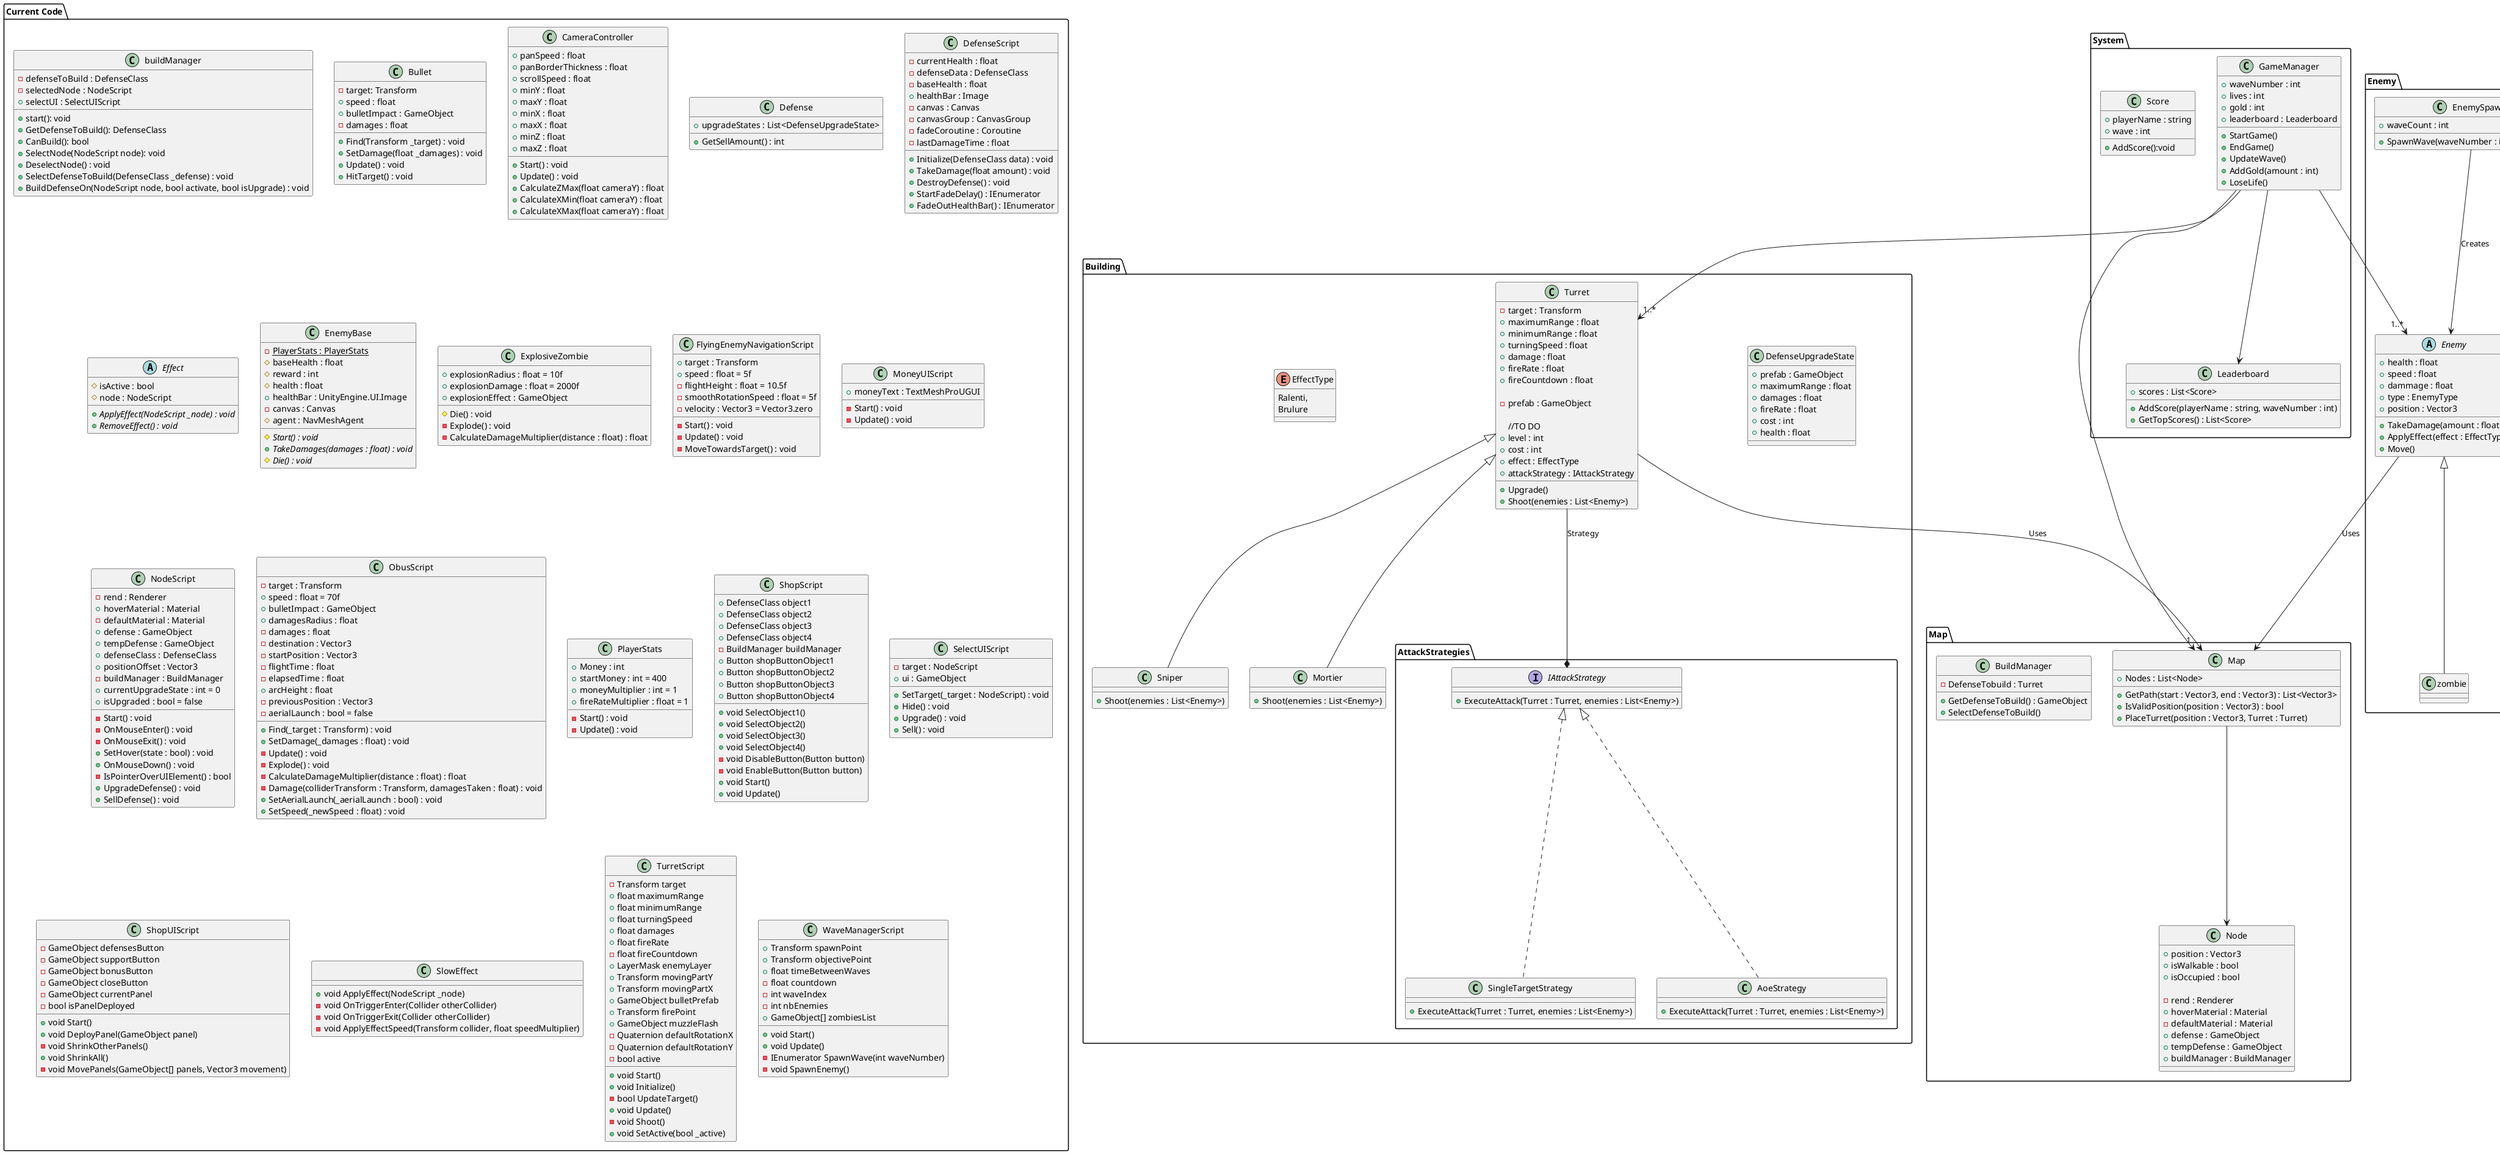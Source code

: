 ﻿@startuml "TurretDefense"

package "System" {
    class GameManager {
        + waveNumber : int
        + lives : int
        + gold : int
        + leaderboard : Leaderboard
        + StartGame()
        + EndGame()
        + UpdateWave()
        + AddGold(amount : int)
        + LoseLife()
    }

    class Leaderboard {
        + scores : List<Score>
        + AddScore(playerName : string, waveNumber : int)
        + GetTopScores() : List<Score>
    }

    class Score {
        + playerName : string
        + wave : int
        + AddScore():void
    }

    GameManager --> Leaderboard
}

package "Current Code" {
    class buildManager {
        - defenseToBuild : DefenseClass
        - selectedNode : NodeScript
        + selectUI : SelectUIScript

        + start(): void
        + GetDefenseToBuild(): DefenseClass
        + CanBuild(): bool
        + SelectNode(NodeScript node): void
        + DeselectNode() : void
        + SelectDefenseToBuild(DefenseClass _defense) : void
        + BuildDefenseOn(NodeScript node, bool activate, bool isUpgrade) : void 
    }

    class Bullet {
        - target: Transform 
        + speed : float 
        + bulletImpact : GameObject 
        - damages : float 

        + Find(Transform _target) : void 
        + SetDamage(float _damages) : void 
        + Update() : void
        + HitTarget() : void
    }

    class CameraController {
        + panSpeed : float
        + panBorderThickness : float
        + scrollSpeed : float
        + minY : float
        + maxY : float
        + minX : float
        + maxX : float
        + minZ : float
        + maxZ : float

        + Start() : void
        + Update() : void
        + CalculateZMax(float cameraY) : float 
        + CalculateXMin(float cameraY) : float
        + CalculateXMax(float cameraY) : float
    }

    class Defense {
       + upgradeStates : List<DefenseUpgradeState>
       + GetSellAmount() : int
    }

    class DefenseScript {
        - currentHealth : float 
        - defenseData : DefenseClass 
        - baseHealth : float 
        + healthBar : Image
        - canvas : Canvas 
        - canvasGroup : CanvasGroup 
        - fadeCoroutine : Coroutine 
        - lastDamageTime : float 

        + Initialize(DefenseClass data) : void 
        + TakeDamage(float amount) : void 
        + DestroyDefense() : void 
        + StartFadeDelay() : IEnumerator 
        + FadeOutHealthBar() : IEnumerator 
    }

    abstract class Effect {
        # isActive : bool 
        # node : NodeScript 

        + {abstract} ApplyEffect(NodeScript _node) : void
        + {abstract} RemoveEffect() : void
    }

    class EnemyBase {
        - {static} PlayerStats : PlayerStats
        # baseHealth : float
        # reward : int
        # health : float
        + healthBar : UnityEngine.UI.Image
        - canvas : Canvas
        # agent : NavMeshAgent

        # {abstract} Start() : void
        + {abstract} TakeDamages(damages : float) : void
        # {abstract} Die() : void
    }

    class ExplosiveZombie {
        + explosionRadius : float = 10f
        + explosionDamage : float = 2000f
        + explosionEffect : GameObject

        # Die() : void
        - Explode() : void
        - CalculateDamageMultiplier(distance : float) : float
    }

    class FlyingEnemyNavigationScript {
        + target : Transform
        + speed : float = 5f
        - flightHeight : float = 10.5f
        - smoothRotationSpeed : float = 5f
        - velocity : Vector3 = Vector3.zero

        - Start() : void
        - Update() : void
        - MoveTowardsTarget() : void
    }

    class MoneyUIScript {
        + moneyText : TextMeshProUGUI

        - Start() : void
        - Update() : void
    }
    class NodeScript {
        - rend : Renderer
        + hoverMaterial : Material
        - defaultMaterial : Material
        + defense : GameObject
        + tempDefense : GameObject
        + defenseClass : DefenseClass
        + positionOffset : Vector3
        - buildManager : BuildManager
        + currentUpgradeState : int = 0
        + isUpgraded : bool = false

        - Start() : void
        - OnMouseEnter() : void
        - OnMouseExit() : void
        + SetHover(state : bool) : void
        + OnMouseDown() : void
        - IsPointerOverUIElement() : bool
        + UpgradeDefense() : void
        + SellDefense() : void
    }

    class ObusScript {
        - target : Transform
        + speed : float = 70f
        + bulletImpact : GameObject
        + damagesRadius : float
        - damages : float
        - destination : Vector3
        - startPosition : Vector3
        - flightTime : float
        - elapsedTime : float
        + arcHeight : float
        - previousPosition : Vector3
        - aerialLaunch : bool = false

        + Find(_target : Transform) : void
        + SetDamage(_damages : float) : void
        - Update() : void
        - Explode() : void
        - CalculateDamageMultiplier(distance : float) : float
        - Damage(colliderTransform : Transform, damagesTaken : float) : void
        + SetAerialLaunch(_aerialLaunch : bool) : void
        + SetSpeed(_newSpeed : float) : void
    }

    class PlayerStats {
        + Money : int
        + startMoney : int = 400
        + moneyMultiplier : int = 1
        + fireRateMultiplier : float = 1

        - Start() : void
        - Update() : void
    }

    class ShopScript {
        +DefenseClass object1
        +DefenseClass object2
        +DefenseClass object3
        +DefenseClass object4
        -BuildManager buildManager
        +Button shopButtonObject1
        +Button shopButtonObject2
        +Button shopButtonObject3
        +Button shopButtonObject4

        +void SelectObject1()
        +void SelectObject2()
        +void SelectObject3()
        +void SelectObject4()
        -void DisableButton(Button button)
        -void EnableButton(Button button)
        +void Start()
        +void Update()
    }

    class SelectUIScript {
        - target : NodeScript
        + ui : GameObject

        + SetTarget(_target : NodeScript) : void
        + Hide() : void
        + Upgrade() : void
        + Sell() : void
    }

    class ShopUIScript {
        -GameObject defensesButton
        -GameObject supportButton
        -GameObject bonusButton
        -GameObject closeButton
        -GameObject currentPanel
        -bool isPanelDeployed
        +void Start()
        +void DeployPanel(GameObject panel)
        -void ShrinkOtherPanels()
        +void ShrinkAll()
        -void MovePanels(GameObject[] panels, Vector3 movement)
    }

    class SlowEffect {
        +void ApplyEffect(NodeScript _node)
        -void OnTriggerEnter(Collider otherCollider)
        -void OnTriggerExit(Collider otherCollider)
        -void ApplyEffectSpeed(Transform collider, float speedMultiplier)
    }

    class TurretScript {
        -Transform target
        +float maximumRange
        +float minimumRange
        +float turningSpeed
        +float damages
        +float fireRate
        -float fireCountdown
        +LayerMask enemyLayer
        +Transform movingPartY
        +Transform movingPartX
        +GameObject bulletPrefab
        +Transform firePoint
        +GameObject muzzleFlash
        -Quaternion defaultRotationX
        -Quaternion defaultRotationY
        -bool active
        +void Start()
        +void Initialize()
        -bool UpdateTarget()
        +void Update()
        -void Shoot()
        +void SetActive(bool _active)
    }

    class WaveManagerScript {
        +Transform spawnPoint
        +Transform objectivePoint
        +float timeBetweenWaves
        -float countdown
        -int waveIndex
        -int nbEnemies
        +GameObject[] zombiesList
        +void Start()
        +void Update()
        -IEnumerator SpawnWave(int waveNumber)
        -void SpawnEnemy()
    }
}

package "Building" {
    package "AttackStrategies" {
        interface IAttackStrategy {
            + ExecuteAttack(Turret : Turret, enemies : List<Enemy>)
        }

        class SingleTargetStrategy implements IAttackStrategy {
            + ExecuteAttack(Turret : Turret, enemies : List<Enemy>)
        }

        class AoeStrategy implements IAttackStrategy {
            + ExecuteAttack(Turret : Turret, enemies : List<Enemy>)
        }
    }

    

    class DefenseUpgradeState{
        + prefab : GameObject    
        + maximumRange : float   
        + damages : float
        + fireRate : float     
        + cost : int
        + health : float
    }

    class Turret {
        - target : Transform
        + maximumRange : float
        + minimumRange : float
        + turningSpeed : float
        + damage : float
        + fireRate : float
        + fireCountdown : float 

        - prefab : GameObject

        //TO DO
        + level : int
        + cost : int
        + effect : EffectType
        + attackStrategy : IAttackStrategy
        + Upgrade()
        + Shoot(enemies : List<Enemy>)
    }

    class Sniper extends Turret {
        + Shoot(enemies : List<Enemy>)
    }

    class Mortier extends Turret {
        + Shoot(enemies : List<Enemy>)
    }

    enum EffectType {
        Ralenti,
        Brulure
    }

    Turret --* AttackStrategies.IAttackStrategy : Strategy
}

package "Enemy" {
    abstract class Enemy {
        + health : float
        + speed : float
        + dammage : float
        + type : EnemyType 
        + position : Vector3
        + TakeDamage(amount : float)
        + ApplyEffect(effect : EffectType)
        + Move()
    }

    class zombie extends Enemy {}


    enum EnemyType {
        Feu,
        Glace
    }

    class EnemySpawner {
        + waveCount : int
        + SpawnWave(waveNumber : int) : List<Enemy>
    }
}

package "Map" {
    class Map {
        + Nodes : List<Node>
        + GetPath(start : Vector3, end : Vector3) : List<Vector3>
        + IsValidPosition(position : Vector3) : bool
        + PlaceTurret(position : Vector3, Turret : Turret)
    }

    class Node {
        + position : Vector3
        + isWalkable : bool
        + isOccupied : bool

        - rend : Renderer 
        + hoverMaterial : Material
        - defaultMaterial : Material
        + defense : GameObject 
        + tempDefense : GameObject 
        + buildManager : BuildManager
    }

    class BuildManager {
        - DefenseTobuild : Turret

        + GetDefenseToBuild() : GameObject
        + SelectDefenseToBuild()
    }

    Map --> Node
}

GameManager --> "1..*" Building.Turret
GameManager --> "1..*" Enemy.Enemy
GameManager --> "1" Map.Map

Building.Turret --> Map.Map : Uses
Enemy.Enemy --> Map.Map : Uses
EnemySpawner --> Enemy.Enemy : Creates